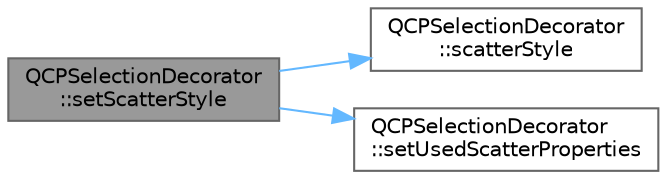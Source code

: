 digraph "QCPSelectionDecorator::setScatterStyle"
{
 // LATEX_PDF_SIZE
  bgcolor="transparent";
  edge [fontname=Helvetica,fontsize=10,labelfontname=Helvetica,labelfontsize=10];
  node [fontname=Helvetica,fontsize=10,shape=box,height=0.2,width=0.4];
  rankdir="LR";
  Node1 [label="QCPSelectionDecorator\l::setScatterStyle",height=0.2,width=0.4,color="gray40", fillcolor="grey60", style="filled", fontcolor="black",tooltip=" "];
  Node1 -> Node2 [color="steelblue1",style="solid"];
  Node2 [label="QCPSelectionDecorator\l::scatterStyle",height=0.2,width=0.4,color="grey40", fillcolor="white", style="filled",URL="$class_q_c_p_selection_decorator.html#aa6558f6f270a188bb633386aba0d1ae4",tooltip=" "];
  Node1 -> Node3 [color="steelblue1",style="solid"];
  Node3 [label="QCPSelectionDecorator\l::setUsedScatterProperties",height=0.2,width=0.4,color="grey40", fillcolor="white", style="filled",URL="$class_q_c_p_selection_decorator.html#a808c1607cd4e83869c04986e332455c0",tooltip=" "];
}
